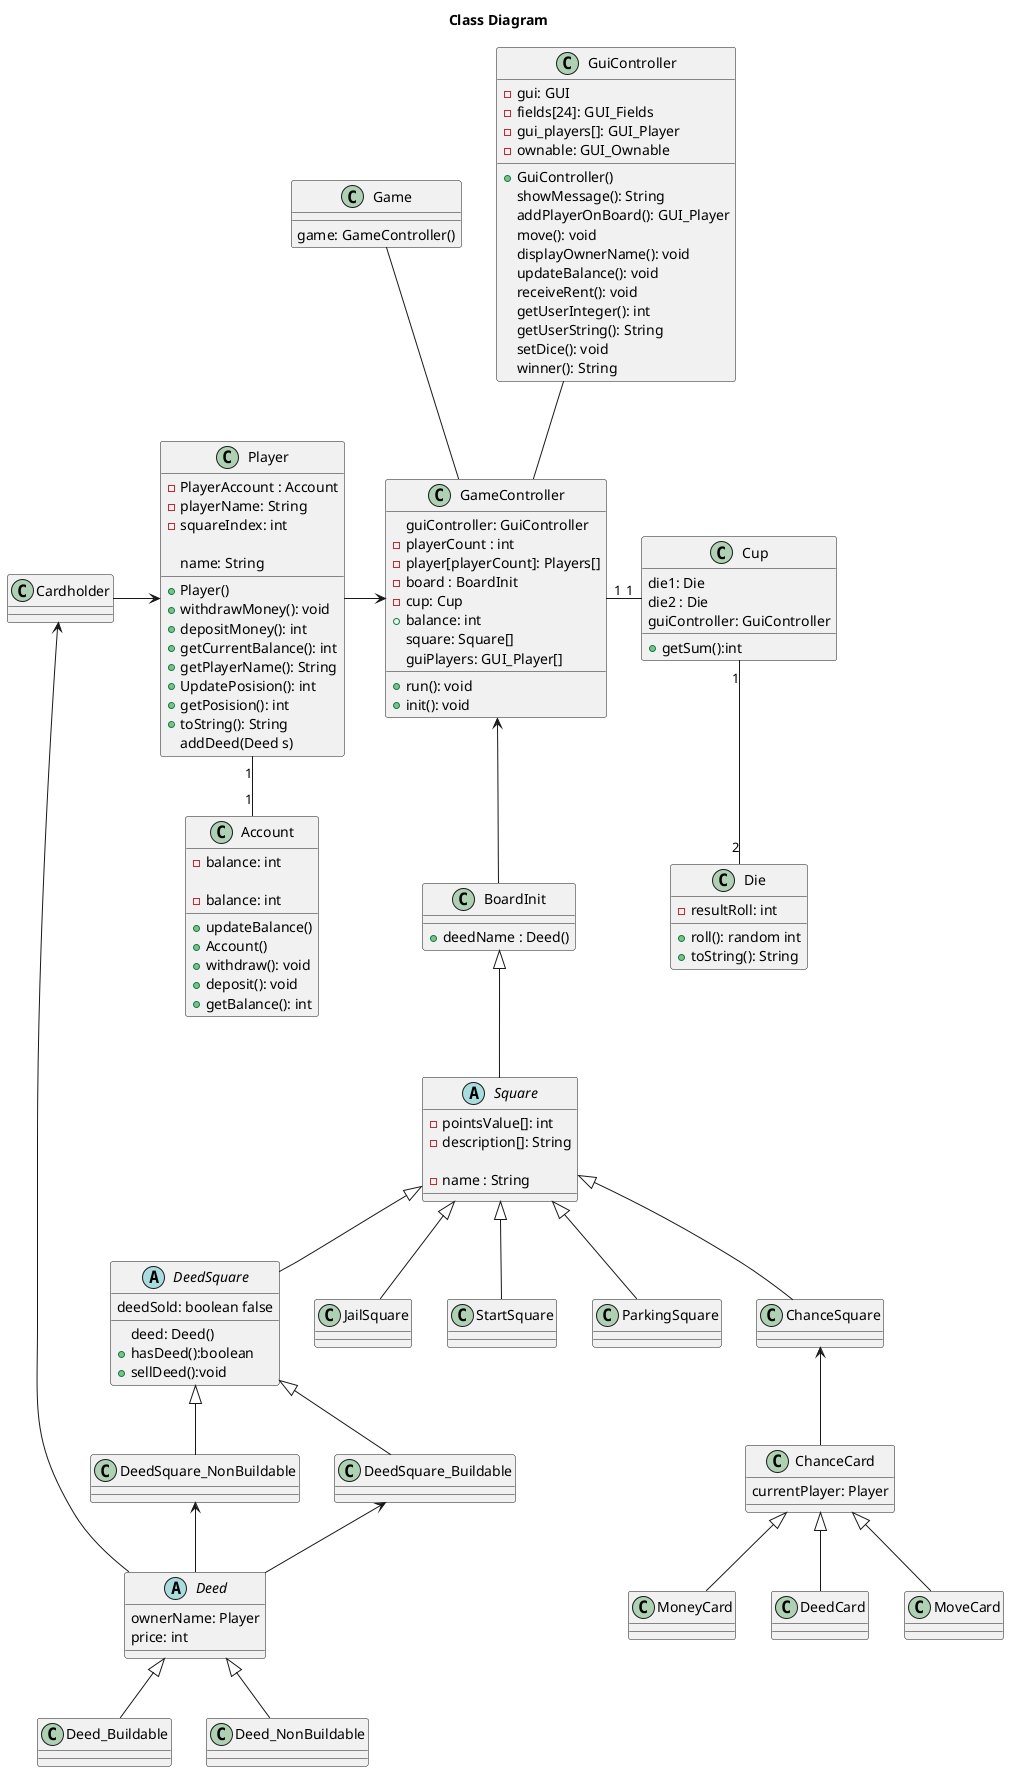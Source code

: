 @startuml

title Class Diagram

class Game{
game: GameController()
}


class Cup{
die1: Die
die2 : Die
guiController: GuiController
+getSum():int
}

class Die {
-resultRoll: int

+roll(): random int
+toString(): String
}

class GameController {
guiController: GuiController
-playerCount : int
-player[playerCount]: Players[]
-board : BoardInit
-cup: Cup
+balance: int
square: Square[]
guiPlayers: GUI_Player[]

+run(): void
+init(): void

}

class Player{
-PlayerAccount : Account
-playerName: String
-squareIndex: int
+Player()
+withdrawMoney(): void
+depositMoney(): int
+getCurrentBalance(): int
+getPlayerName(): String
+UpdatePosision(): int
+getPosision(): int
+toString(): String

}

class Account{
-balance: int
+updateBalance()

}

class Square {
-pointsValue[]: int
-description[]: String

}

class BoardInit {
+deedName : Deed()

}

abstract class Square {
- name : String
}

abstract class DeedSquare {
deed: Deed()
deedSold: boolean false
+hasDeed():boolean
+sellDeed():void

}

class DeedSquare_Buildable {

}

class DeedSquare_NonBuildable {}

abstract class Deed {
ownerName: Player
price: int

}

class Deed_Buildable{}

class Deed_NonBuildable{}

class Player {
name: String
addDeed(Deed s)

}

class Account {
-balance: int
+Account()
+withdraw(): void
+deposit(): void
+getBalance(): int

}

class ChanceSquare {}

class ChanceCard {}

class JailSquare {}

class StartSquare {}

class ParkingSquare {}

class GuiController{
-gui: GUI
-fields[24]: GUI_Fields
-gui_players[]: GUI_Player
-ownable: GUI_Ownable
+GuiController()
showMessage(): String
addPlayerOnBoard(): GUI_Player
move(): void
displayOwnerName(): void
updateBalance(): void
receiveRent(): void
getUserInteger(): int
getUserString(): String
setDice(): void
winner(): String
}

class ChanceCard {
currentPlayer: Player

}

class MoveCard {

}

class Cardholder {}

GameController -up- Game

GuiController -down- GameController

GameController <-down- BoardInit

BoardInit <|-down- Square

Square <|-down- DeedSquare

DeedSquare <|-down- DeedSquare_Buildable

DeedSquare <|-down- DeedSquare_NonBuildable

DeedSquare_Buildable <-down- Deed

DeedSquare_NonBuildable <-down- Deed


Deed <|-down- Deed_Buildable

Deed <|-down- Deed_NonBuildable

Square  <|-down- ChanceSquare

ChanceSquare <-down- ChanceCard

Square  <|-down- JailSquare

Square  <|-down- StartSquare

Square  <|-down- ParkingSquare

ChanceCard <|-down- MoveCard

ChanceCard <|-down- MoneyCard

ChanceCard <|-down- DeedCard

Player <-left- Cardholder

Cardholder <-down- Deed



GameController <-left- Player

GameController "1" -right- "1" Cup




Cup "1" -down- "2" Die

Player "1" -down- "1" Account

@enduml


